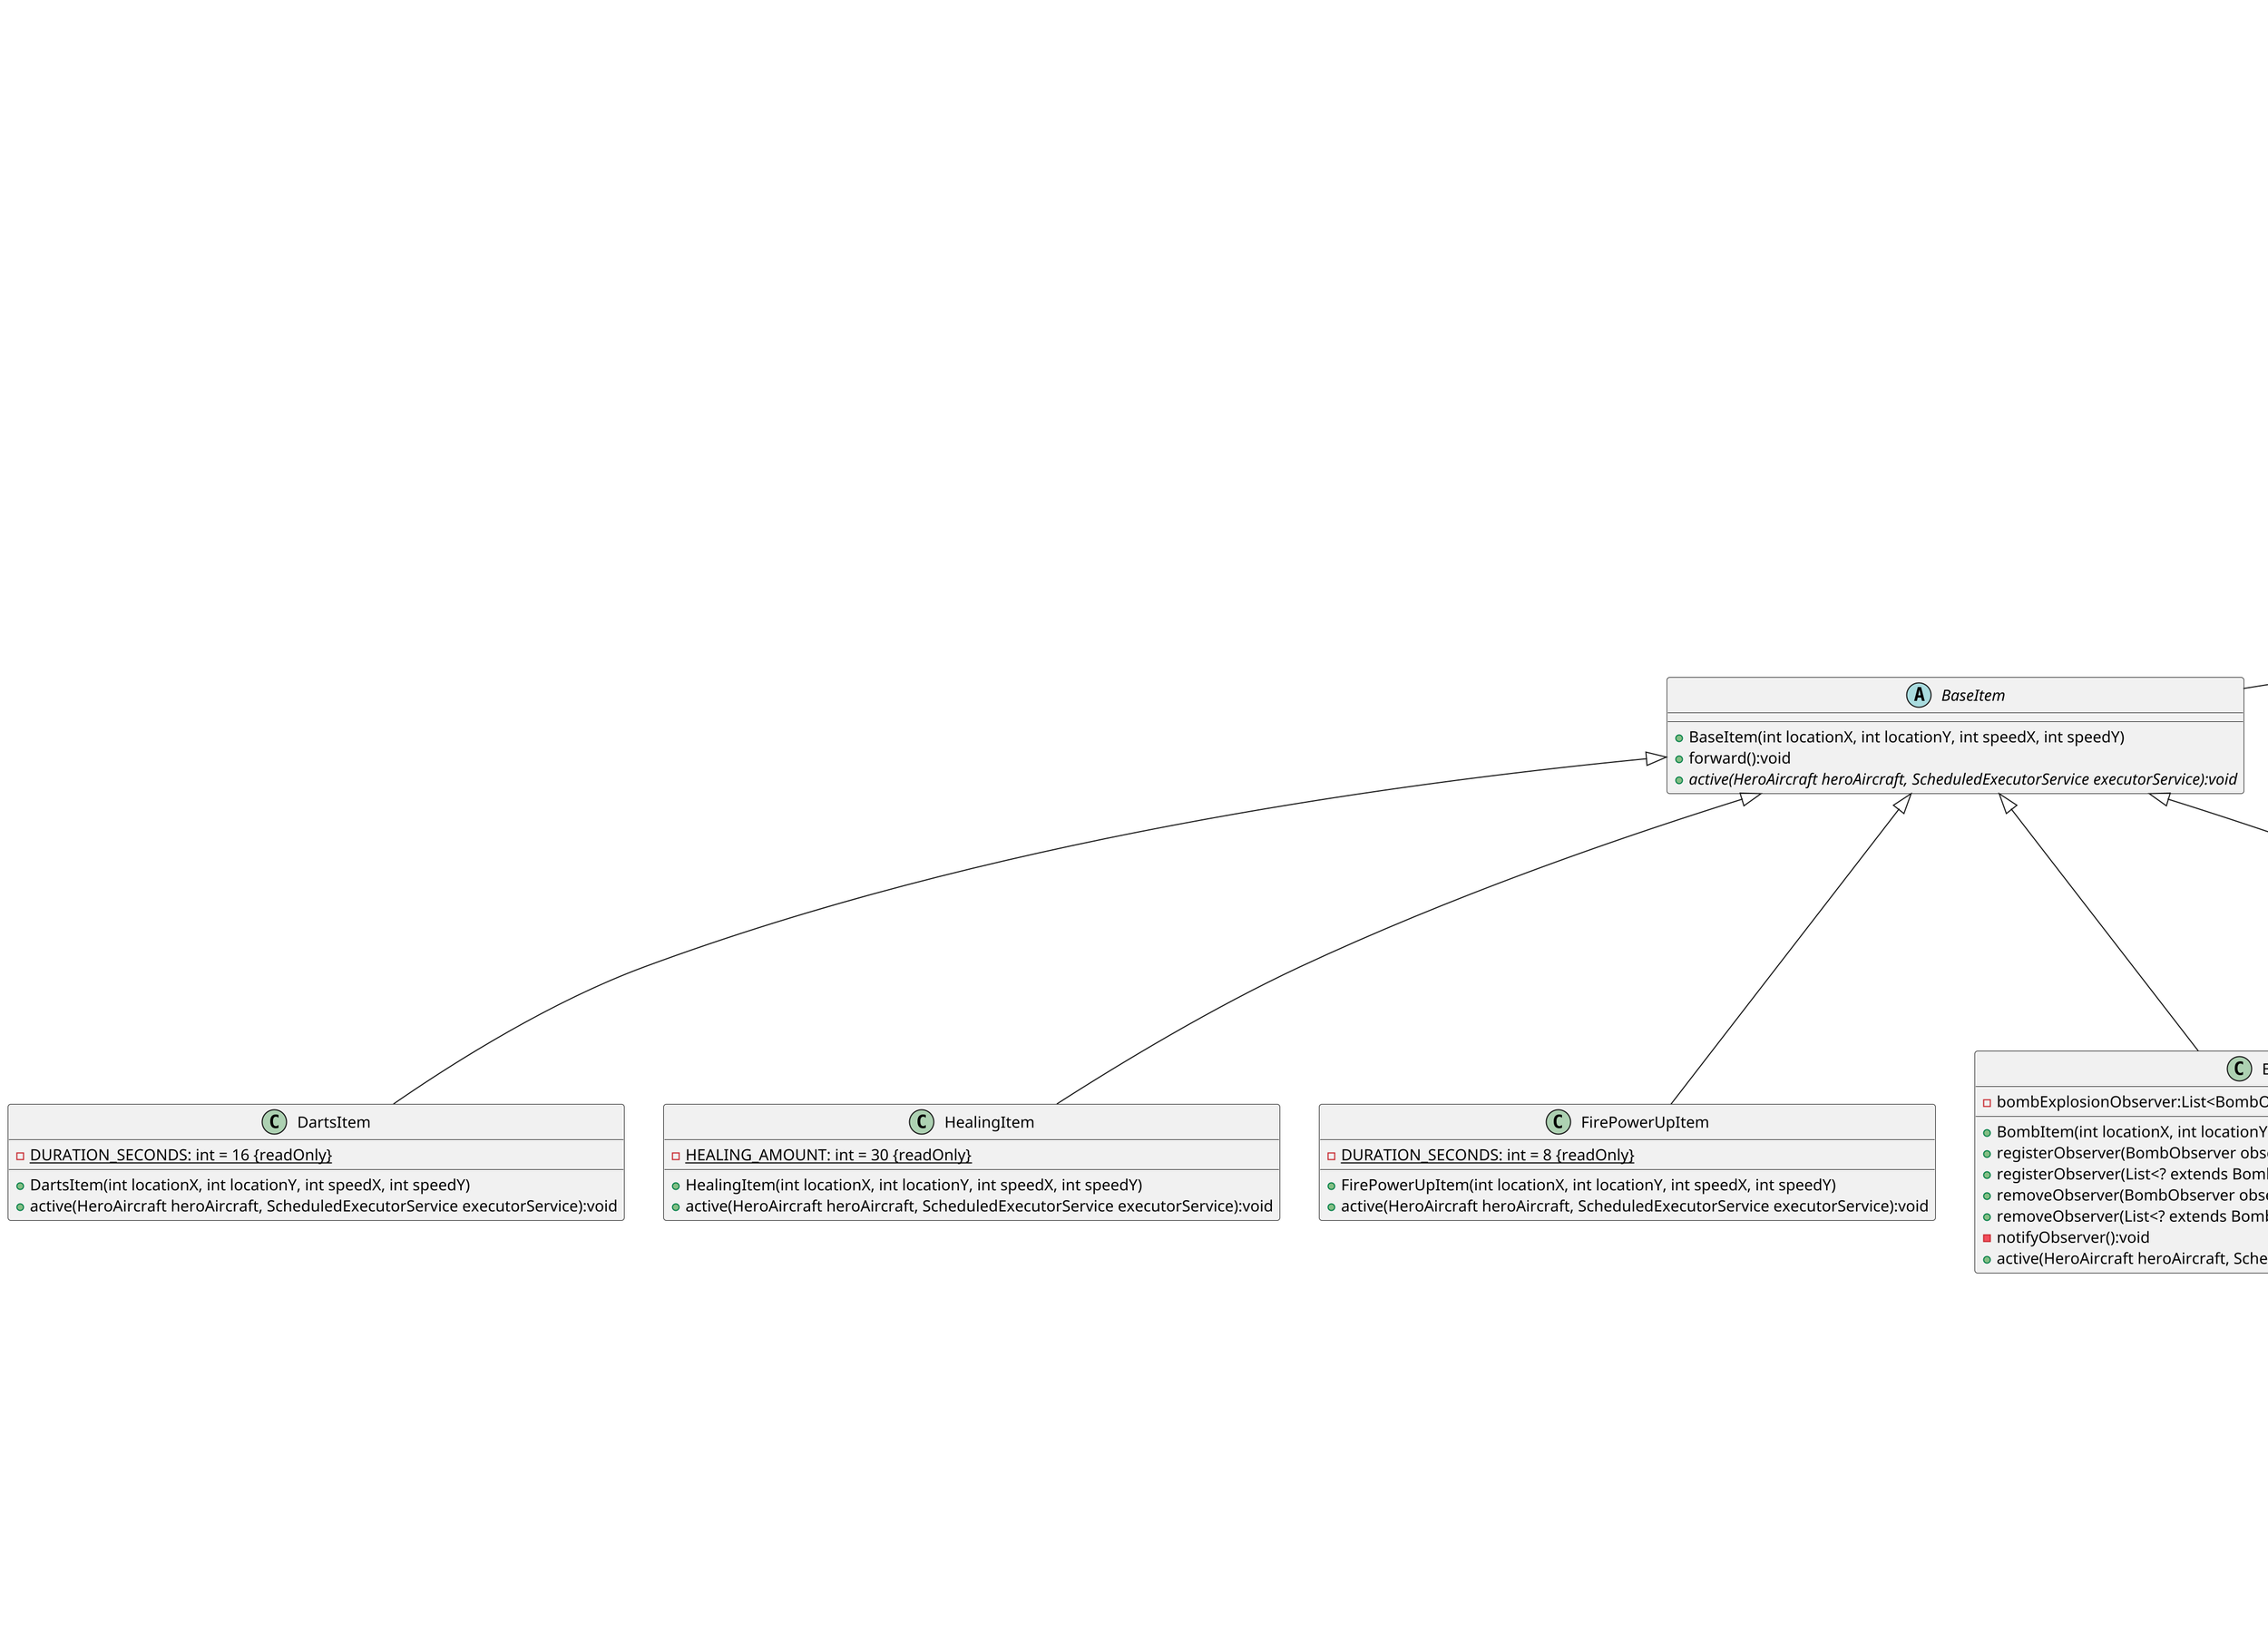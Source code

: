 @startuml
'https://plantuml.com/class-diagram

scale 2

!pragma sveglimit 131072

abstract class AbstractFlyingObject
{
    # locationX:int
    # locationY:int
    # speedX:int
    # speedY:int
    # image:BufferedImage
    # width:int
    # height:int
    # isValid:boolean

    + AbstractFlyingObject(int locationX, int locationY, int speedX, int speedY)
    + forward():void
    + crash(AbstractFlyingObject flyingObject):boolean
    + getLocationX():int
    + getLocationY():int
    + setLocation(double locationX, double locationY):void
    + getSpeedX():int
    + getSpeedY():int
    + getImage():BufferedImage
    + getWidth():int
    + getHeight():int
    + notValid():boolean
    + vanish():void
}

abstract class AbstractAircraft
{
	# maxHp:int
    # hp:int
    # direction:int
    # shootNum:int
    # power:int
    # shootStrategy:ShootStrategy
    + AbstractAircraft(int locationX, int locationY, int speedX, int speedY, int hp, \n\
                       int direction, int shootNum, int power, ShootStrategy shootStrategy)
    + decreaseHp(int decrease):void
    + increaseHp(int increase):void
    + getHp():int
    + setStrategy(ShootStrategy strategy):void
    + shoot():List<BaseBullet>
 }


class HeroAircraft {
    - shootingStateTimer:ScheduledFuture<?>
    - HeroAircraft(int locationX, int locationY, int speedX, int speedY, int hp)
    + {static} getInstance():HeroAircraft
    + {static} resetInstance():void
    + forward():void
    + upgradeShootingStrategyForPeriod(ShootStrategy newStrategy, int duration, \n\
                                        TimeUnit unit, ScheduledExecutorService executorService):void
}

class HeroAircraftHolder {
    - {static} heroAircraft:HeroAircraft
    ~ {static} reset():void
}

HeroAircraft *--> HeroAircraftHolder
HeroAircraftHolder .[norank].> HeroAircraft : holds instance

AbstractAircraft <|-- HeroAircraft

abstract class EnemyAircraft implements BombObserver {
    # itemDropChance:double
    # maxItemNum:int
    - {static} HEALING_ITEM_WEIGHT: int = 70 {readOnly}
    - {static} FIRE_POWER_UP_WEIGHT: int = 50 {readOnly}
    - {static} BOMB_ITEM_WEIGHT: int = 40 {readOnly}
    - {static} FIRE_POWER_UP_PLUS_WEIGHT: int = 30 {readOnly}
    - {static} DARTS_ITEM_WEIGHT: int = 20 {readOnly}
    - {static} TOTAL_WEIGHT: int = HEALING_ITEM_WEIGHT + FIRE_POWER_UP_WEIGHT + \n\
                             BOMB_ITEM_WEIGHT + FIRE_POWER_UP_PLUS_WEIGHT + DARTS_ITEM_WEIGHT {readOnly}
    - {field} {static} RANDOM_INSTANCE: Random = new Random() {readOnly}
    + EnemyAircraft(int locationX, int locationY, int speedX, int speedY, int hp, \n\
                    int direction, int shootNum, int power, ShootStrategy shootStrategy, \n\
                    double itemDropChance, int maxItemNum)
    + dropItems():List<BaseItem>
    + {abstract} getScoreNum():int
    + {abstract} updateOnBombExplosion():void
}

AbstractAircraft <|-- EnemyAircraft

class MobEnemy {
    + MobEnemy(int locationX, int locationY, int speedX, int speedY, int hp, \n\
               int direction, int shootNum, int power, ShootStrategy shootStrategy, \n\
               double itemDropChance, int maxItemNum)
    + forward():void
    + getScoreNum():int
    + updateOnBombExplosion():void
}

class EliteEnemy {
    + EliteEnemy(int locationX, int locationY, int speedX, int speedY, int hp, \n\
                 int direction, int shootNum, int power, ShootStrategy shootStrategy, \n\
                 double itemDropChance, int maxItemNum)
    + forward():void
    + getScoreNum():int
    + updateOnBombExplosion():void
}


class BossEnemy {
    + BossEnemy(int locationX, int locationY, int speedX, int speedY, int hp, \n\
                int direction, int shootNum, int power, ShootStrategy shootStrategy, \n\
                double itemDropChance, int maxItemNum)
    + forward():void
    + getScoreNum():int
    + updateOnBombExplosion():void
}

class ElitePlusEnemy {
    + ElitePlusEnemy(int locationX, int locationY, int speedX, int speedY, int hp, \n\
                     int direction, int shootNum, int power, ShootStrategy shootStrategy, \n\
                     double itemDropChance, int maxItemNum)
    + forward():void
    + getScoreNum():int
    + updateOnBombExplosion():void
}

EnemyAircraft <|-- MobEnemy
EnemyAircraft <|-- EliteEnemy
EnemyAircraft <|-- BossEnemy
EnemyAircraft <|-- ElitePlusEnemy

abstract class BaseBullet implements BombObserver
{
    - power:int
    + BaseBullet(int locationX, int locationY, int speedX, int speedY, int power)
    + forward():void
	+ getPower():int
    + updateOnBombExplosion():void
}

interface BombObserver {
    + updateOnBombExplosion():void
}

class GoldBullet {
    + GoldBullet(int locationX, int locationY, int speedX, int speedY, int power)
}

class HeroDartsBullet {
    + HeroDartsBullet(int locationX, int locationY, int speedX, int speedY, int power)
}

class HeroGreenBullet {
    + HeroGreenBullet(int locationX, int locationY, int speedX, int speedY, int power)
}

class HeroBullet {
    + HeroBullet(int locationX, int locationY, int speedX, int speedY, int power)
}

class EnemyBullet {
    + EnemyBullet(int locationX, int locationY, int speedX, int speedY, int power)
    + updateOnBombExplosion():void
}

BaseBullet <|-- HeroBullet
BaseBullet <|-- EnemyBullet
BaseBullet <|-- GoldBullet
BaseBullet <|-- HeroDartsBullet
BaseBullet <|-- HeroGreenBullet

abstract class BaseItem {
    + BaseItem(int locationX, int locationY, int speedX, int speedY)
    + forward():void
    + {abstract} active(HeroAircraft heroAircraft, ScheduledExecutorService executorService):void
}

class HealingItem {
    - {static} HEALING_AMOUNT: int = 30 {readOnly}
    + HealingItem(int locationX, int locationY, int speedX, int speedY)
    + active(HeroAircraft heroAircraft, ScheduledExecutorService executorService):void
}

class FirePowerUpItem {
    - {static} DURATION_SECONDS: int = 8 {readOnly}
    + FirePowerUpItem(int locationX, int locationY, int speedX, int speedY)
    + active(HeroAircraft heroAircraft, ScheduledExecutorService executorService):void
}

class BombItem {
    - bombExplosionObserver:List<BombObserver>
    + BombItem(int locationX, int locationY, int speedX, int speedY)
    + registerObserver(BombObserver observer):void
    + registerObserver(List<? extends BombObserver> observers):void
    + removeObserver(BombObserver observer):void
    + removeObserver(List<? extends BombObserver> observers):void
    - notifyObserver():void
    + active(HeroAircraft heroAircraft, ScheduledExecutorService executorService):void
}

class FirePowerUpPlusItem {
    - {static} DURATION_SECONDS: int = 10 {readOnly}
    + FirePowerUpPlusItem (int locationX, int locationY, int speedX, int speedY)
    + active(HeroAircraft heroAircraft, ScheduledExecutorService executorService):void
}

class DartsItem {
    - {static} DURATION_SECONDS: int = 16 {readOnly}
    + DartsItem(int locationX, int locationY, int speedX, int speedY)
    + active(HeroAircraft heroAircraft, ScheduledExecutorService executorService):void
}

BaseItem <|-- HealingItem
BaseItem <|-- FirePowerUpItem
BaseItem <|-- BombItem
BaseItem <|-- FirePowerUpPlusItem
BaseItem <|-- DartsItem

AbstractFlyingObject <|-- AbstractAircraft
AbstractFlyingObject <|-- BaseBullet
AbstractFlyingObject <|-- BaseItem

@enduml
